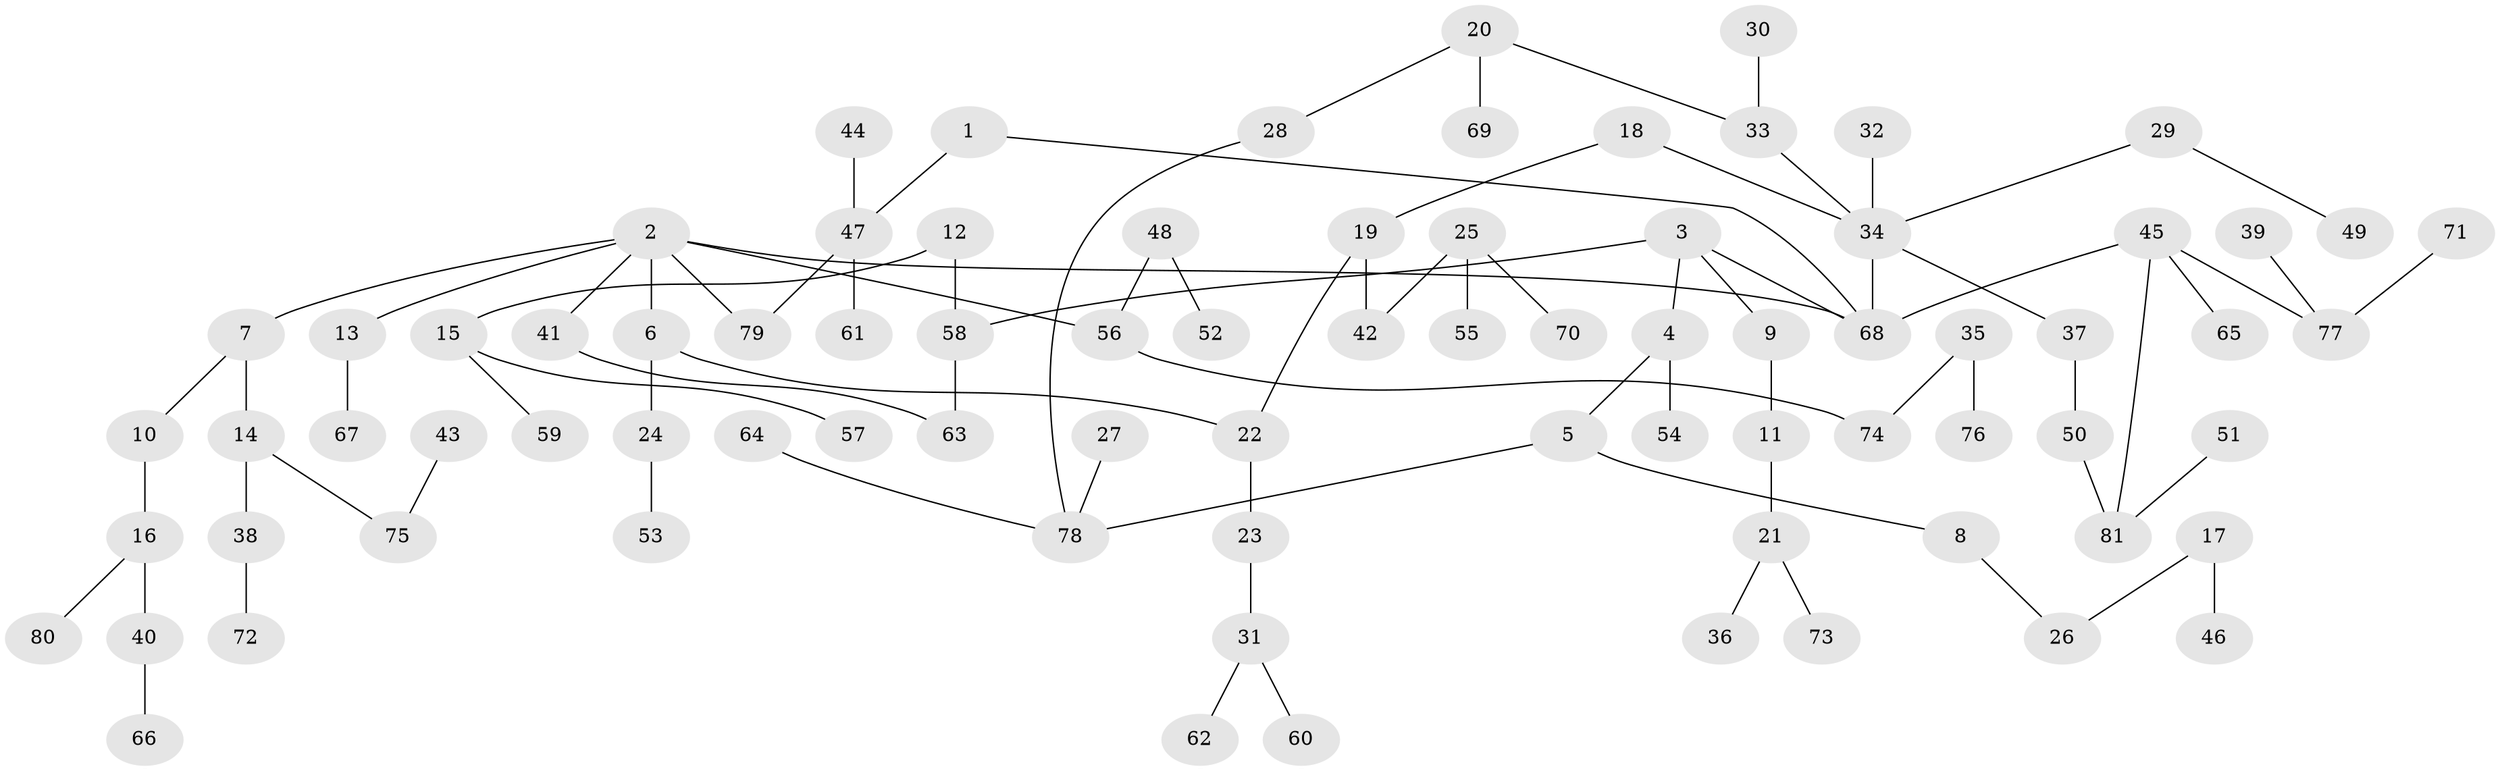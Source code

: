 // original degree distribution, {6: 0.008695652173913044, 2: 0.3130434782608696, 7: 0.017391304347826087, 4: 0.05217391304347826, 3: 0.17391304347826086, 5: 0.02608695652173913, 1: 0.40869565217391307}
// Generated by graph-tools (version 1.1) at 2025/36/03/04/25 23:36:01]
// undirected, 81 vertices, 85 edges
graph export_dot {
  node [color=gray90,style=filled];
  1;
  2;
  3;
  4;
  5;
  6;
  7;
  8;
  9;
  10;
  11;
  12;
  13;
  14;
  15;
  16;
  17;
  18;
  19;
  20;
  21;
  22;
  23;
  24;
  25;
  26;
  27;
  28;
  29;
  30;
  31;
  32;
  33;
  34;
  35;
  36;
  37;
  38;
  39;
  40;
  41;
  42;
  43;
  44;
  45;
  46;
  47;
  48;
  49;
  50;
  51;
  52;
  53;
  54;
  55;
  56;
  57;
  58;
  59;
  60;
  61;
  62;
  63;
  64;
  65;
  66;
  67;
  68;
  69;
  70;
  71;
  72;
  73;
  74;
  75;
  76;
  77;
  78;
  79;
  80;
  81;
  1 -- 47 [weight=1.0];
  1 -- 68 [weight=1.0];
  2 -- 6 [weight=1.0];
  2 -- 7 [weight=1.0];
  2 -- 13 [weight=1.0];
  2 -- 41 [weight=1.0];
  2 -- 56 [weight=1.0];
  2 -- 68 [weight=1.0];
  2 -- 79 [weight=1.0];
  3 -- 4 [weight=1.0];
  3 -- 9 [weight=1.0];
  3 -- 58 [weight=1.0];
  3 -- 68 [weight=1.0];
  4 -- 5 [weight=1.0];
  4 -- 54 [weight=1.0];
  5 -- 8 [weight=1.0];
  5 -- 78 [weight=1.0];
  6 -- 22 [weight=1.0];
  6 -- 24 [weight=1.0];
  7 -- 10 [weight=1.0];
  7 -- 14 [weight=1.0];
  8 -- 26 [weight=1.0];
  9 -- 11 [weight=1.0];
  10 -- 16 [weight=1.0];
  11 -- 21 [weight=1.0];
  12 -- 15 [weight=1.0];
  12 -- 58 [weight=1.0];
  13 -- 67 [weight=1.0];
  14 -- 38 [weight=1.0];
  14 -- 75 [weight=1.0];
  15 -- 57 [weight=1.0];
  15 -- 59 [weight=1.0];
  16 -- 40 [weight=1.0];
  16 -- 80 [weight=1.0];
  17 -- 26 [weight=1.0];
  17 -- 46 [weight=1.0];
  18 -- 19 [weight=1.0];
  18 -- 34 [weight=1.0];
  19 -- 22 [weight=1.0];
  19 -- 42 [weight=1.0];
  20 -- 28 [weight=1.0];
  20 -- 33 [weight=1.0];
  20 -- 69 [weight=1.0];
  21 -- 36 [weight=1.0];
  21 -- 73 [weight=1.0];
  22 -- 23 [weight=1.0];
  23 -- 31 [weight=1.0];
  24 -- 53 [weight=1.0];
  25 -- 42 [weight=1.0];
  25 -- 55 [weight=1.0];
  25 -- 70 [weight=1.0];
  27 -- 78 [weight=1.0];
  28 -- 78 [weight=1.0];
  29 -- 34 [weight=1.0];
  29 -- 49 [weight=1.0];
  30 -- 33 [weight=1.0];
  31 -- 60 [weight=1.0];
  31 -- 62 [weight=1.0];
  32 -- 34 [weight=1.0];
  33 -- 34 [weight=1.0];
  34 -- 37 [weight=1.0];
  34 -- 68 [weight=1.0];
  35 -- 74 [weight=1.0];
  35 -- 76 [weight=1.0];
  37 -- 50 [weight=1.0];
  38 -- 72 [weight=1.0];
  39 -- 77 [weight=1.0];
  40 -- 66 [weight=1.0];
  41 -- 63 [weight=1.0];
  43 -- 75 [weight=1.0];
  44 -- 47 [weight=1.0];
  45 -- 65 [weight=1.0];
  45 -- 68 [weight=1.0];
  45 -- 77 [weight=1.0];
  45 -- 81 [weight=1.0];
  47 -- 61 [weight=1.0];
  47 -- 79 [weight=1.0];
  48 -- 52 [weight=1.0];
  48 -- 56 [weight=1.0];
  50 -- 81 [weight=1.0];
  51 -- 81 [weight=1.0];
  56 -- 74 [weight=1.0];
  58 -- 63 [weight=1.0];
  64 -- 78 [weight=1.0];
  71 -- 77 [weight=1.0];
}
